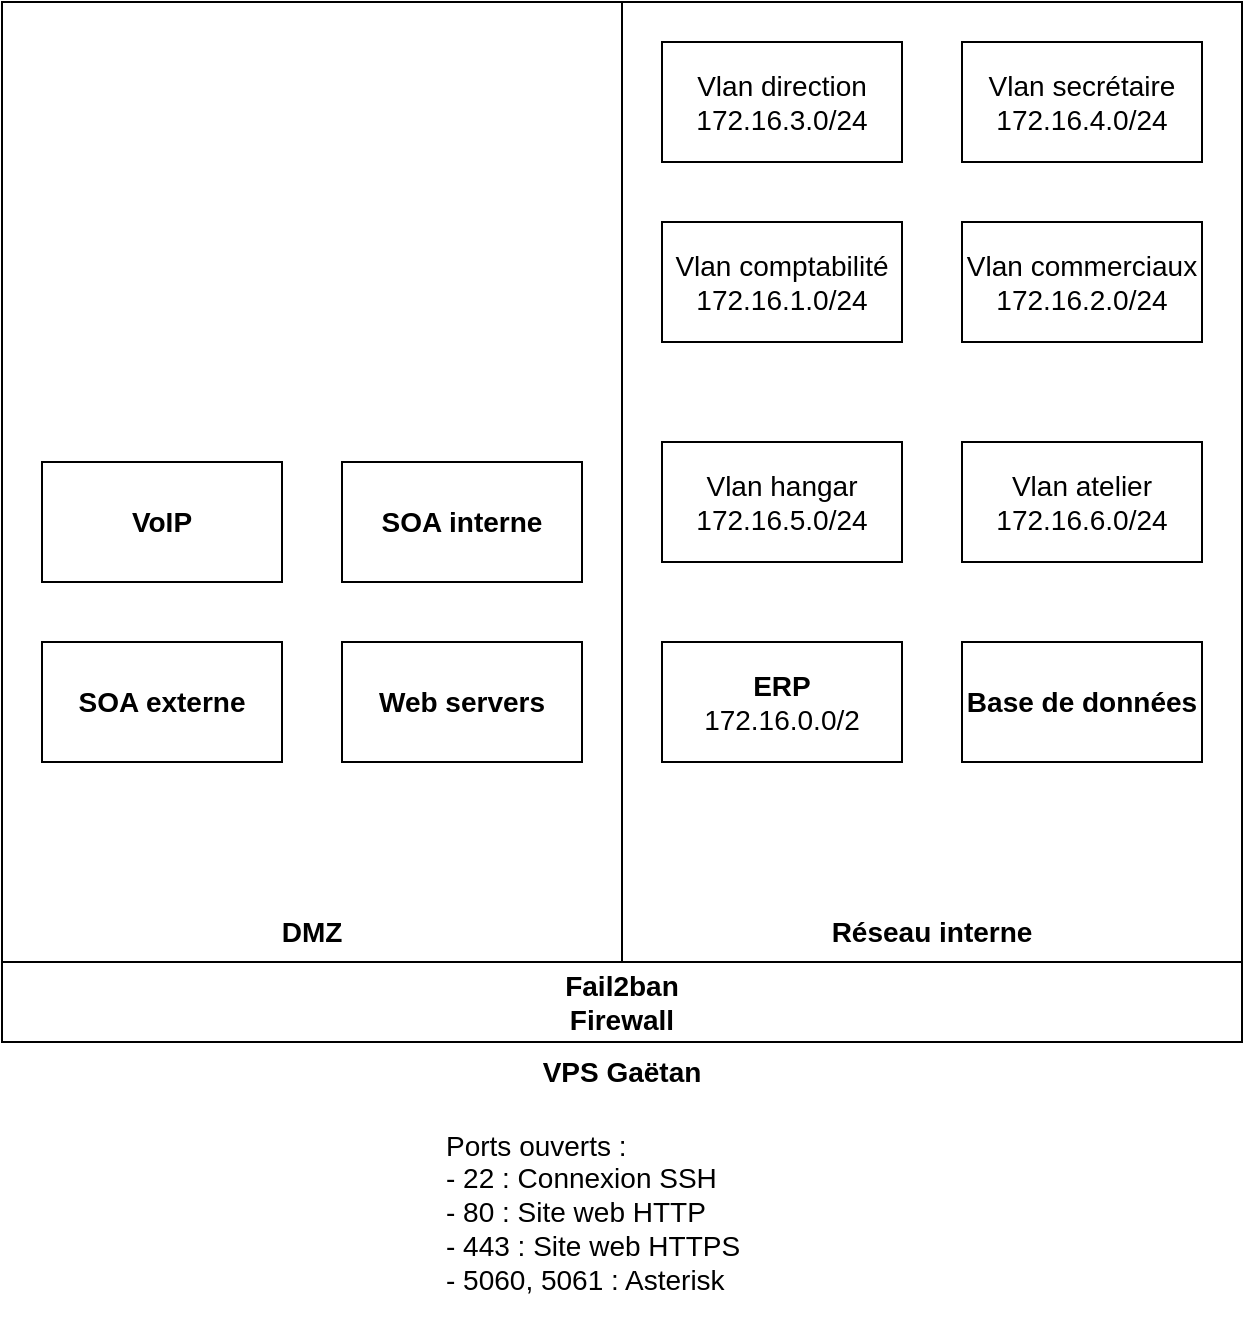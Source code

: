 <mxfile version="13.5.1" type="device"><diagram id="3pZtjz4yVvYNqh9cxcVZ" name="Page-1"><mxGraphModel dx="981" dy="574" grid="1" gridSize="10" guides="1" tooltips="1" connect="1" arrows="1" fold="1" page="1" pageScale="1" pageWidth="827" pageHeight="1169" math="0" shadow="0"><root><mxCell id="0"/><mxCell id="1" parent="0"/><mxCell id="p2fqTvyGOJpq2nBVoV29-2" value="&lt;font style=&quot;font-size: 14px&quot;&gt;&lt;b&gt;VPS Gaëtan&lt;/b&gt;&lt;/font&gt;" style="rounded=0;whiteSpace=wrap;html=1;fillColor=none;labelPosition=center;verticalLabelPosition=bottom;align=center;verticalAlign=top;" vertex="1" parent="1"><mxGeometry x="90" y="150" width="620" height="520" as="geometry"/></mxCell><mxCell id="p2fqTvyGOJpq2nBVoV29-3" value="&lt;font style=&quot;font-size: 14px&quot;&gt;&lt;b&gt;Fail2ban&lt;br&gt;Firewall&lt;br&gt;&lt;/b&gt;&lt;/font&gt;" style="rounded=0;whiteSpace=wrap;html=1;fillColor=none;" vertex="1" parent="1"><mxGeometry x="90" y="630" width="620" height="40" as="geometry"/></mxCell><mxCell id="p2fqTvyGOJpq2nBVoV29-4" value="&lt;font style=&quot;font-size: 14px&quot;&gt;&lt;b&gt;DMZ&lt;/b&gt;&lt;/font&gt;" style="rounded=0;whiteSpace=wrap;html=1;fillColor=none;labelPosition=center;verticalLabelPosition=bottom;align=center;verticalAlign=top;spacingBottom=0;spacingTop=-30;" vertex="1" parent="1"><mxGeometry x="90" y="150" width="310" height="480" as="geometry"/></mxCell><mxCell id="p2fqTvyGOJpq2nBVoV29-5" value="&lt;font style=&quot;font-size: 14px&quot;&gt;&lt;b&gt;Réseau interne&lt;/b&gt;&lt;/font&gt;" style="rounded=0;whiteSpace=wrap;html=1;fillColor=none;labelPosition=center;verticalLabelPosition=bottom;align=center;verticalAlign=top;spacingTop=-30;" vertex="1" parent="1"><mxGeometry x="400" y="150" width="310" height="480" as="geometry"/></mxCell><mxCell id="p2fqTvyGOJpq2nBVoV29-6" value="&lt;b&gt;&lt;font style=&quot;font-size: 14px&quot;&gt;SOA externe&lt;/font&gt;&lt;/b&gt;" style="rounded=0;whiteSpace=wrap;html=1;fillColor=none;" vertex="1" parent="1"><mxGeometry x="110" y="470" width="120" height="60" as="geometry"/></mxCell><mxCell id="p2fqTvyGOJpq2nBVoV29-7" value="&lt;font style=&quot;font-size: 14px&quot;&gt;&lt;b&gt;Web servers&lt;/b&gt;&lt;/font&gt;" style="rounded=0;whiteSpace=wrap;html=1;fillColor=none;" vertex="1" parent="1"><mxGeometry x="260" y="470" width="120" height="60" as="geometry"/></mxCell><mxCell id="p2fqTvyGOJpq2nBVoV29-8" value="&lt;b&gt;&lt;font style=&quot;font-size: 14px&quot;&gt;VoIP&lt;/font&gt;&lt;/b&gt;" style="rounded=0;whiteSpace=wrap;html=1;fillColor=none;" vertex="1" parent="1"><mxGeometry x="110" y="380" width="120" height="60" as="geometry"/></mxCell><mxCell id="p2fqTvyGOJpq2nBVoV29-9" value="&lt;font style=&quot;font-size: 14px;&quot;&gt;&lt;b style=&quot;font-size: 14px;&quot;&gt;SOA interne&lt;/b&gt;&lt;/font&gt;" style="rounded=0;whiteSpace=wrap;html=1;fillColor=none;fontSize=14;" vertex="1" parent="1"><mxGeometry x="260" y="380" width="120" height="60" as="geometry"/></mxCell><mxCell id="p2fqTvyGOJpq2nBVoV29-10" value="Vlan hangar&lt;br&gt;172.16.5.0/24" style="rounded=0;whiteSpace=wrap;html=1;fillColor=none;fontSize=14;" vertex="1" parent="1"><mxGeometry x="420" y="370" width="120" height="60" as="geometry"/></mxCell><mxCell id="p2fqTvyGOJpq2nBVoV29-12" value="&lt;font style=&quot;font-size: 14px&quot;&gt;Vlan direction&lt;br&gt;172.16.3.0/24&lt;br&gt;&lt;/font&gt;" style="rounded=0;whiteSpace=wrap;html=1;fillColor=none;" vertex="1" parent="1"><mxGeometry x="420" y="170" width="120" height="60" as="geometry"/></mxCell><mxCell id="p2fqTvyGOJpq2nBVoV29-13" value="Vlan comptabilité&lt;br&gt;172.16.1.0/24" style="rounded=0;whiteSpace=wrap;html=1;fillColor=none;fontSize=14;" vertex="1" parent="1"><mxGeometry x="420" y="260" width="120" height="60" as="geometry"/></mxCell><mxCell id="p2fqTvyGOJpq2nBVoV29-14" value="Vlan commerciaux&lt;br&gt;172.16.2.0/24" style="rounded=0;whiteSpace=wrap;html=1;fillColor=none;fontSize=14;" vertex="1" parent="1"><mxGeometry x="570" y="260" width="120" height="60" as="geometry"/></mxCell><mxCell id="p2fqTvyGOJpq2nBVoV29-15" value="&lt;font style=&quot;font-size: 14px&quot;&gt;Vlan atelier&lt;br&gt;172.16.6.0/24&lt;br&gt;&lt;/font&gt;" style="rounded=0;whiteSpace=wrap;html=1;fillColor=none;" vertex="1" parent="1"><mxGeometry x="570" y="370" width="120" height="60" as="geometry"/></mxCell><mxCell id="p2fqTvyGOJpq2nBVoV29-16" value="&lt;font style=&quot;font-size: 14px&quot;&gt;Vlan secrétaire&lt;br&gt;172.16.4.0/24&lt;br&gt;&lt;/font&gt;" style="rounded=0;whiteSpace=wrap;html=1;fillColor=none;" vertex="1" parent="1"><mxGeometry x="570" y="170" width="120" height="60" as="geometry"/></mxCell><mxCell id="p2fqTvyGOJpq2nBVoV29-17" value="&lt;font style=&quot;font-size: 14px&quot;&gt;&lt;b&gt;ERP&lt;/b&gt;&lt;br&gt;172.16.0.0/2&lt;br&gt;&lt;/font&gt;" style="rounded=0;whiteSpace=wrap;html=1;fillColor=none;" vertex="1" parent="1"><mxGeometry x="420" y="470" width="120" height="60" as="geometry"/></mxCell><mxCell id="p2fqTvyGOJpq2nBVoV29-18" value="&lt;font style=&quot;font-size: 14px&quot;&gt;&lt;b&gt;Base de données&lt;/b&gt;&lt;/font&gt;" style="rounded=0;whiteSpace=wrap;html=1;fillColor=none;" vertex="1" parent="1"><mxGeometry x="570" y="470" width="120" height="60" as="geometry"/></mxCell><mxCell id="p2fqTvyGOJpq2nBVoV29-19" value="Ports ouverts :&amp;nbsp;&lt;br&gt;- 22 : Connexion SSH&lt;br&gt;- 80 : Site web HTTP&lt;br&gt;- 443 : Site web HTTPS&lt;br&gt;- 5060, 5061 : Asterisk" style="text;html=1;strokeColor=none;fillColor=none;align=left;verticalAlign=middle;whiteSpace=wrap;rounded=0;fontSize=14;" vertex="1" parent="1"><mxGeometry x="310" y="690" width="194" height="130" as="geometry"/></mxCell></root></mxGraphModel></diagram></mxfile>